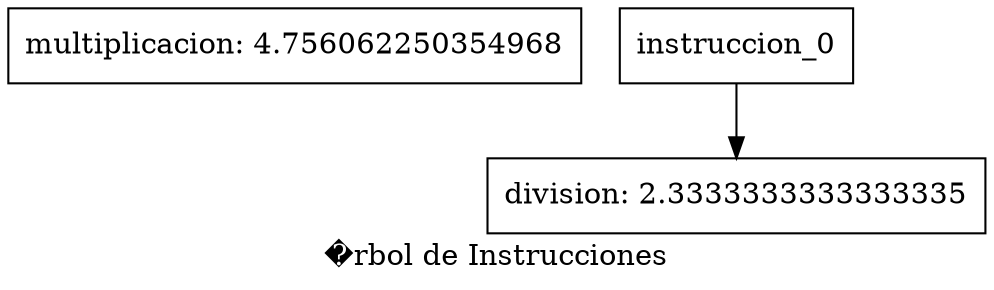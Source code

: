 digraph G {
node [shape=box];
label="�rbol de Instrucciones";
operaciones_resultantes_0 [label="multiplicacion: 4.756062250354968"];
instruccion_1 [label="division: 2.3333333333333335"];
instruccion_0 -> instruccion_1;
}